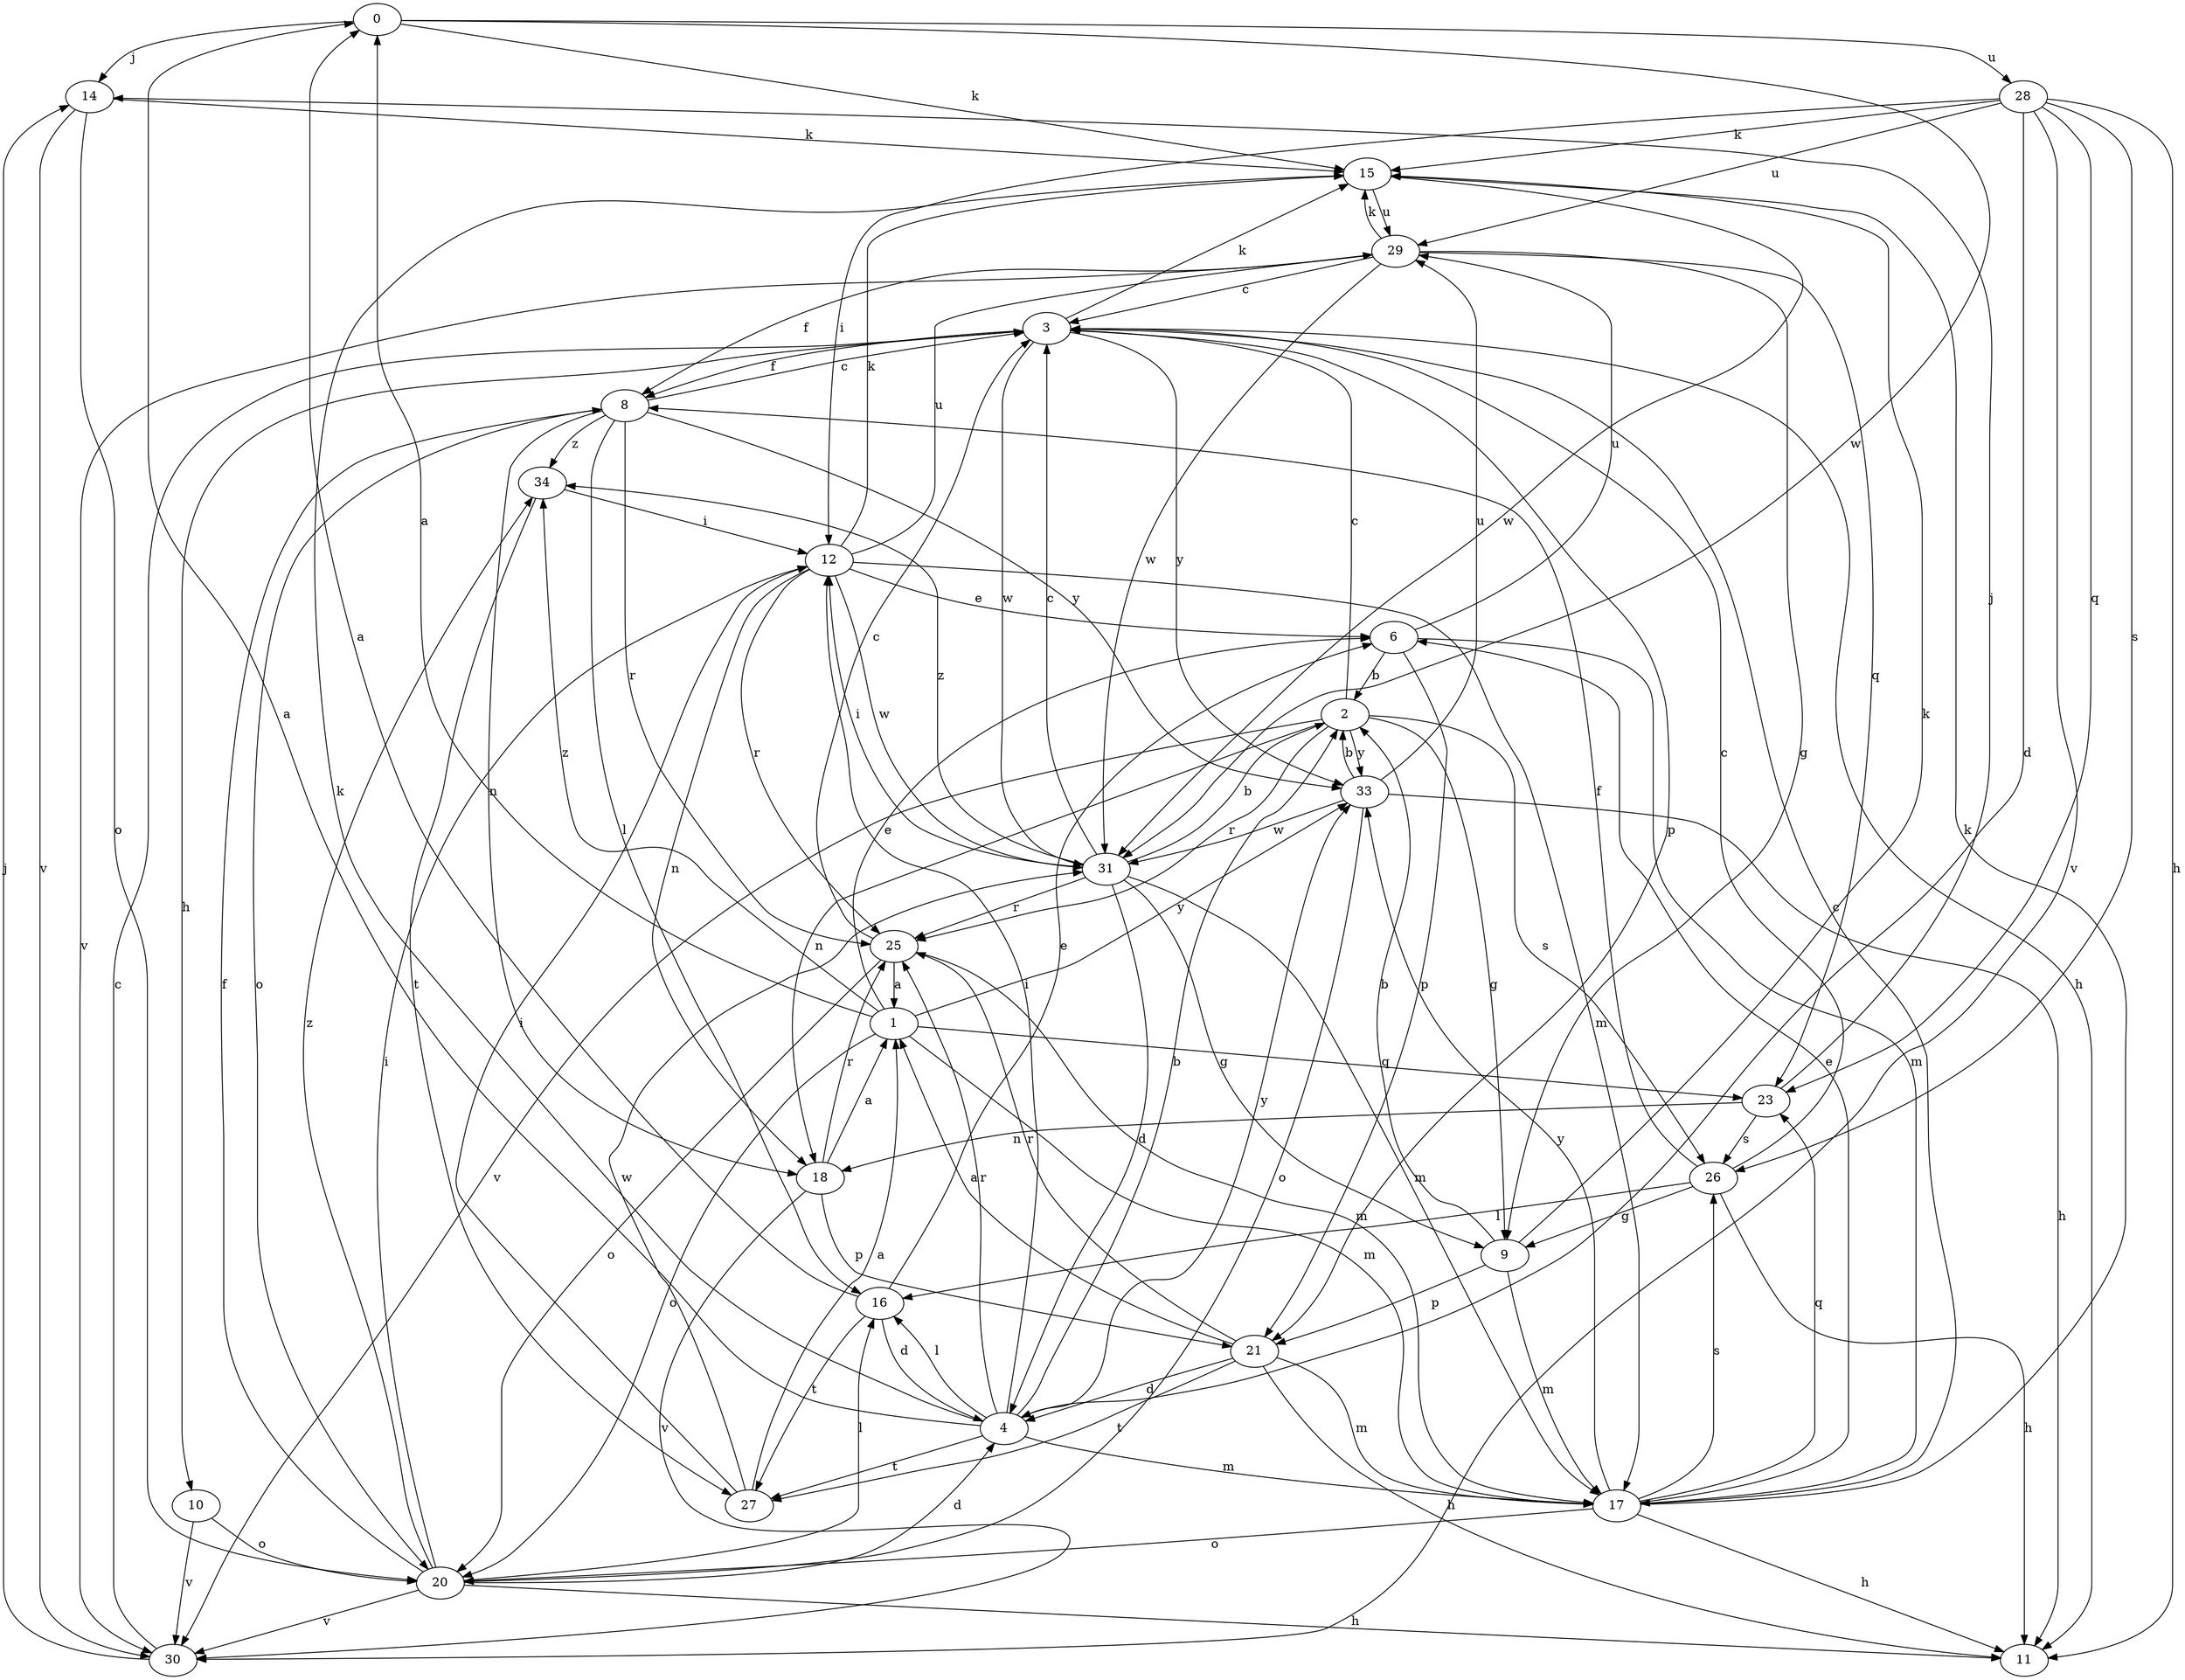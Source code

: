 strict digraph  {
0;
1;
2;
3;
4;
6;
8;
9;
10;
11;
12;
14;
15;
16;
17;
18;
20;
21;
23;
25;
26;
27;
28;
29;
30;
31;
33;
34;
0 -> 14  [label=j];
0 -> 15  [label=k];
0 -> 28  [label=u];
0 -> 31  [label=w];
1 -> 0  [label=a];
1 -> 6  [label=e];
1 -> 17  [label=m];
1 -> 20  [label=o];
1 -> 23  [label=q];
1 -> 33  [label=y];
1 -> 34  [label=z];
2 -> 3  [label=c];
2 -> 9  [label=g];
2 -> 18  [label=n];
2 -> 25  [label=r];
2 -> 26  [label=s];
2 -> 30  [label=v];
2 -> 33  [label=y];
3 -> 8  [label=f];
3 -> 10  [label=h];
3 -> 11  [label=h];
3 -> 15  [label=k];
3 -> 21  [label=p];
3 -> 31  [label=w];
3 -> 33  [label=y];
4 -> 0  [label=a];
4 -> 2  [label=b];
4 -> 12  [label=i];
4 -> 15  [label=k];
4 -> 16  [label=l];
4 -> 17  [label=m];
4 -> 25  [label=r];
4 -> 27  [label=t];
4 -> 33  [label=y];
6 -> 2  [label=b];
6 -> 17  [label=m];
6 -> 21  [label=p];
6 -> 29  [label=u];
8 -> 3  [label=c];
8 -> 16  [label=l];
8 -> 18  [label=n];
8 -> 20  [label=o];
8 -> 25  [label=r];
8 -> 33  [label=y];
8 -> 34  [label=z];
9 -> 2  [label=b];
9 -> 15  [label=k];
9 -> 17  [label=m];
9 -> 21  [label=p];
10 -> 20  [label=o];
10 -> 30  [label=v];
12 -> 6  [label=e];
12 -> 15  [label=k];
12 -> 17  [label=m];
12 -> 18  [label=n];
12 -> 25  [label=r];
12 -> 29  [label=u];
12 -> 31  [label=w];
14 -> 15  [label=k];
14 -> 20  [label=o];
14 -> 30  [label=v];
15 -> 29  [label=u];
15 -> 31  [label=w];
16 -> 0  [label=a];
16 -> 4  [label=d];
16 -> 6  [label=e];
16 -> 27  [label=t];
17 -> 3  [label=c];
17 -> 6  [label=e];
17 -> 11  [label=h];
17 -> 15  [label=k];
17 -> 20  [label=o];
17 -> 23  [label=q];
17 -> 26  [label=s];
17 -> 33  [label=y];
18 -> 1  [label=a];
18 -> 21  [label=p];
18 -> 25  [label=r];
18 -> 30  [label=v];
20 -> 4  [label=d];
20 -> 8  [label=f];
20 -> 11  [label=h];
20 -> 12  [label=i];
20 -> 16  [label=l];
20 -> 30  [label=v];
20 -> 34  [label=z];
21 -> 1  [label=a];
21 -> 4  [label=d];
21 -> 11  [label=h];
21 -> 17  [label=m];
21 -> 25  [label=r];
21 -> 27  [label=t];
23 -> 14  [label=j];
23 -> 18  [label=n];
23 -> 26  [label=s];
25 -> 1  [label=a];
25 -> 3  [label=c];
25 -> 17  [label=m];
25 -> 20  [label=o];
26 -> 3  [label=c];
26 -> 8  [label=f];
26 -> 9  [label=g];
26 -> 11  [label=h];
26 -> 16  [label=l];
27 -> 1  [label=a];
27 -> 12  [label=i];
27 -> 31  [label=w];
28 -> 4  [label=d];
28 -> 11  [label=h];
28 -> 12  [label=i];
28 -> 15  [label=k];
28 -> 23  [label=q];
28 -> 26  [label=s];
28 -> 29  [label=u];
28 -> 30  [label=v];
29 -> 3  [label=c];
29 -> 8  [label=f];
29 -> 9  [label=g];
29 -> 15  [label=k];
29 -> 23  [label=q];
29 -> 30  [label=v];
29 -> 31  [label=w];
30 -> 3  [label=c];
30 -> 14  [label=j];
31 -> 2  [label=b];
31 -> 3  [label=c];
31 -> 4  [label=d];
31 -> 9  [label=g];
31 -> 12  [label=i];
31 -> 17  [label=m];
31 -> 25  [label=r];
31 -> 34  [label=z];
33 -> 2  [label=b];
33 -> 11  [label=h];
33 -> 20  [label=o];
33 -> 29  [label=u];
33 -> 31  [label=w];
34 -> 12  [label=i];
34 -> 27  [label=t];
}
